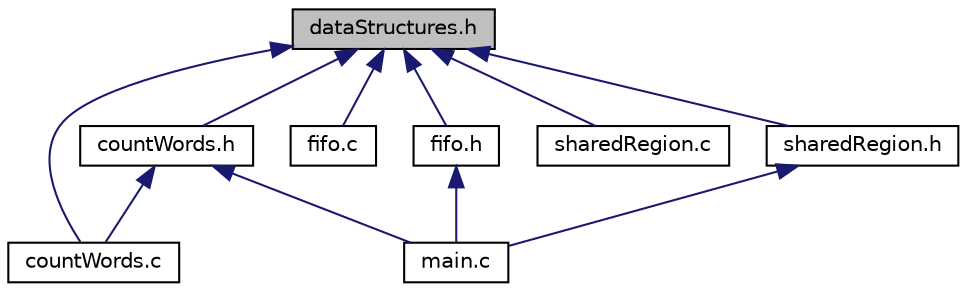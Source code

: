 digraph "dataStructures.h"
{
 // LATEX_PDF_SIZE
  edge [fontname="Helvetica",fontsize="10",labelfontname="Helvetica",labelfontsize="10"];
  node [fontname="Helvetica",fontsize="10",shape=record];
  Node1 [label="dataStructures.h",height=0.2,width=0.4,color="black", fillcolor="grey75", style="filled", fontcolor="black",tooltip="Problem name: Text processing in Portuguese."];
  Node1 -> Node2 [dir="back",color="midnightblue",fontsize="10",style="solid",fontname="Helvetica"];
  Node2 [label="countWords.c",height=0.2,width=0.4,color="black", fillcolor="white", style="filled",URL="$countWords_8c.html",tooltip="Problem name: Text processing in Portuguese Counts the number of words and words with A,..."];
  Node1 -> Node3 [dir="back",color="midnightblue",fontsize="10",style="solid",fontname="Helvetica"];
  Node3 [label="countWords.h",height=0.2,width=0.4,color="black", fillcolor="white", style="filled",URL="$countWords_8h.html",tooltip="Problem name: Text processing in Portuguese This module implements and stores information shared by t..."];
  Node3 -> Node2 [dir="back",color="midnightblue",fontsize="10",style="solid",fontname="Helvetica"];
  Node3 -> Node4 [dir="back",color="midnightblue",fontsize="10",style="solid",fontname="Helvetica"];
  Node4 [label="main.c",height=0.2,width=0.4,color="black", fillcolor="white", style="filled",URL="$main_8c.html",tooltip="Problem name: Text processing in Portuguese."];
  Node1 -> Node5 [dir="back",color="midnightblue",fontsize="10",style="solid",fontname="Helvetica"];
  Node5 [label="fifo.c",height=0.2,width=0.4,color="black", fillcolor="white", style="filled",URL="$fifo_8c.html",tooltip="Problem name: Text processing in Portuguese Synchronization based on monitors. Both threads and the m..."];
  Node1 -> Node6 [dir="back",color="midnightblue",fontsize="10",style="solid",fontname="Helvetica"];
  Node6 [label="fifo.h",height=0.2,width=0.4,color="black", fillcolor="white", style="filled",URL="$fifo_8h.html",tooltip="Problem name: Text processing in Portuguese."];
  Node6 -> Node4 [dir="back",color="midnightblue",fontsize="10",style="solid",fontname="Helvetica"];
  Node1 -> Node7 [dir="back",color="midnightblue",fontsize="10",style="solid",fontname="Helvetica"];
  Node7 [label="sharedRegion.c",height=0.2,width=0.4,color="black", fillcolor="white", style="filled",URL="$sharedRegion_8c.html",tooltip="Problem name: Text processing in Portuguese This module implements and stores information shared by t..."];
  Node1 -> Node8 [dir="back",color="midnightblue",fontsize="10",style="solid",fontname="Helvetica"];
  Node8 [label="sharedRegion.h",height=0.2,width=0.4,color="black", fillcolor="white", style="filled",URL="$sharedRegion_8h.html",tooltip="Problem name: Text processing in Portuguese."];
  Node8 -> Node4 [dir="back",color="midnightblue",fontsize="10",style="solid",fontname="Helvetica"];
}

